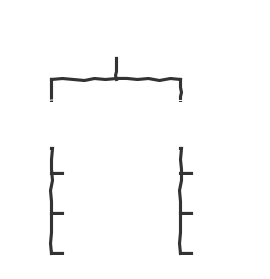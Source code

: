 ' Do not edit
' Theme Gallery
' autogenerated by script
'
@startwbs
!theme sketchy-outline
* World
** America 
***_ Canada 
***_ Mexico
***_ USA
** Europe
***_  England
***_  Germany
***_  Spain
@endwbs
